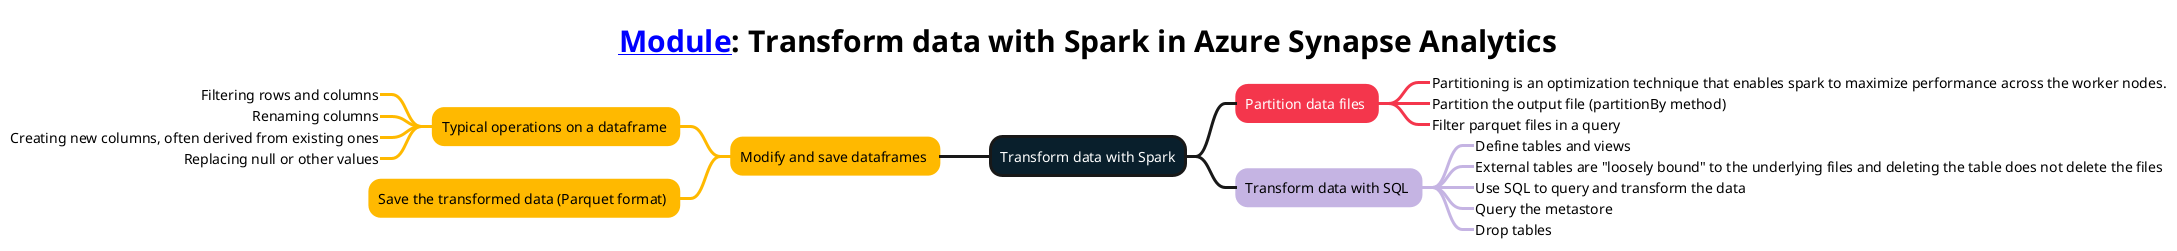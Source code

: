 @startmindmap
<style>
title {
        FontSize 30
        FontColor #000000
    }
mindmapDiagram {
    :depth(0) {
        BackgroundColor #091f2c
        FontColor #ffffff
        LineThickness 3.0
    }
    .topic1 {
        BackgroundColor #ffb900
        LineColor #ffb900
        LineThickness 3.0
        FontColor #000000
    }
    .topic2 {
        BackgroundColor #f4364c
        LineColor #f4364c
        LineThickness 3.0
        FontColor #ffffff
    }
    .topic3 {
        BackgroundColor #c5b4e3
        LineColor #c5b4e3
        LineThickness 3.0
        FontColor #000000
    }
    .topic4 {
        BackgroundColor #e1d3c7
        LineColor #e1d3c7
        LineThickness 3.0
        FontColor #000000
    }
    .topic5 {
        BackgroundColor #07641d
        LineColor #07641d
        LineThickness 3.0
        FontColor #ffffff
    }
}
</style>
title [[https://learn.microsoft.com/training/modules/transform-data-spark-azure-synapse-analytics/ Module]]: Transform data with Spark in Azure Synapse Analytics
+ Transform data with Spark
-- Modify and save dataframes <<topic1>>
--- Typical operations on a dataframe <<topic1>>
----_ Filtering rows and columns
----_ Renaming columns
----_ Creating new columns, often derived from existing ones
----_ Replacing null or other values
--- Save the transformed data (Parquet format) <<topic1>>
++ Partition data files <<topic2>>
+++_ Partitioning is an optimization technique that enables spark to maximize performance across the worker nodes.
+++_ Partition the output file (partitionBy method)
+++_ Filter parquet files in a query
++ Transform data with SQL <<topic3>>
+++_ Define tables and views
+++_ External tables are "loosely bound" to the underlying files and deleting the table does not delete the files
+++_ Use SQL to query and transform the data
+++_ Query the metastore
+++_ Drop tables
@endmindmap
